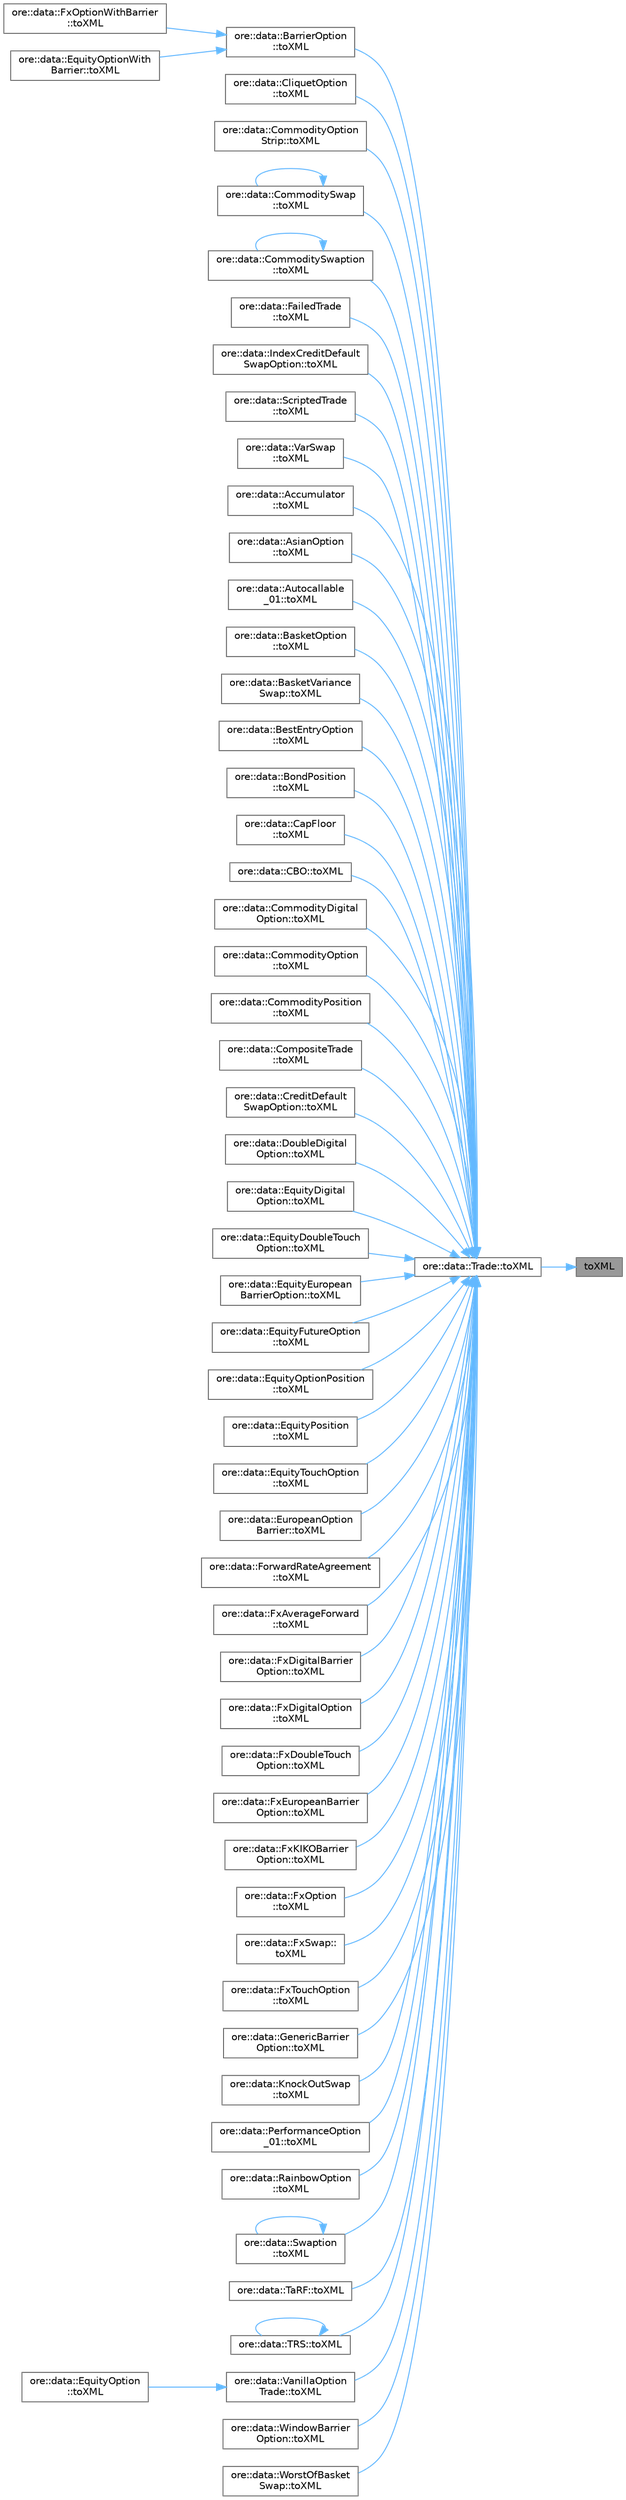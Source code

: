 digraph "toXML"
{
 // INTERACTIVE_SVG=YES
 // LATEX_PDF_SIZE
  bgcolor="transparent";
  edge [fontname=Helvetica,fontsize=10,labelfontname=Helvetica,labelfontsize=10];
  node [fontname=Helvetica,fontsize=10,shape=box,height=0.2,width=0.4];
  rankdir="RL";
  Node1 [label="toXML",height=0.2,width=0.4,color="gray40", fillcolor="grey60", style="filled", fontcolor="black",tooltip=" "];
  Node1 -> Node2 [dir="back",color="steelblue1",style="solid"];
  Node2 [label="ore::data::Trade::toXML",height=0.2,width=0.4,color="grey40", fillcolor="white", style="filled",URL="$classore_1_1data_1_1_trade.html#a0881d80390ae17ef0094dcd8c91c4936",tooltip=" "];
  Node2 -> Node3 [dir="back",color="steelblue1",style="solid"];
  Node3 [label="ore::data::BarrierOption\l::toXML",height=0.2,width=0.4,color="grey40", fillcolor="white", style="filled",URL="$classore_1_1data_1_1_barrier_option.html#a5ab84b4972e623b734fc13becbf7902e",tooltip=" "];
  Node3 -> Node4 [dir="back",color="steelblue1",style="solid"];
  Node4 [label="ore::data::FxOptionWithBarrier\l::toXML",height=0.2,width=0.4,color="grey40", fillcolor="white", style="filled",URL="$classore_1_1data_1_1_fx_option_with_barrier.html#ae3c6d373eeb2618e05c621790d9e77da",tooltip=" "];
  Node3 -> Node5 [dir="back",color="steelblue1",style="solid"];
  Node5 [label="ore::data::EquityOptionWith\lBarrier::toXML",height=0.2,width=0.4,color="grey40", fillcolor="white", style="filled",URL="$classore_1_1data_1_1_equity_option_with_barrier.html#ae3c6d373eeb2618e05c621790d9e77da",tooltip=" "];
  Node2 -> Node6 [dir="back",color="steelblue1",style="solid"];
  Node6 [label="ore::data::CliquetOption\l::toXML",height=0.2,width=0.4,color="grey40", fillcolor="white", style="filled",URL="$classore_1_1data_1_1_cliquet_option.html#a5ab84b4972e623b734fc13becbf7902e",tooltip=" "];
  Node2 -> Node7 [dir="back",color="steelblue1",style="solid"];
  Node7 [label="ore::data::CommodityOption\lStrip::toXML",height=0.2,width=0.4,color="grey40", fillcolor="white", style="filled",URL="$classore_1_1data_1_1_commodity_option_strip.html#a5ab84b4972e623b734fc13becbf7902e",tooltip=" "];
  Node2 -> Node8 [dir="back",color="steelblue1",style="solid"];
  Node8 [label="ore::data::CommoditySwap\l::toXML",height=0.2,width=0.4,color="grey40", fillcolor="white", style="filled",URL="$classore_1_1data_1_1_commodity_swap.html#a5ab84b4972e623b734fc13becbf7902e",tooltip=" "];
  Node8 -> Node8 [dir="back",color="steelblue1",style="solid"];
  Node2 -> Node9 [dir="back",color="steelblue1",style="solid"];
  Node9 [label="ore::data::CommoditySwaption\l::toXML",height=0.2,width=0.4,color="grey40", fillcolor="white", style="filled",URL="$classore_1_1data_1_1_commodity_swaption.html#a5ab84b4972e623b734fc13becbf7902e",tooltip=" "];
  Node9 -> Node9 [dir="back",color="steelblue1",style="solid"];
  Node2 -> Node10 [dir="back",color="steelblue1",style="solid"];
  Node10 [label="ore::data::FailedTrade\l::toXML",height=0.2,width=0.4,color="grey40", fillcolor="white", style="filled",URL="$classore_1_1data_1_1_failed_trade.html#a5ab84b4972e623b734fc13becbf7902e",tooltip=" "];
  Node2 -> Node11 [dir="back",color="steelblue1",style="solid"];
  Node11 [label="ore::data::IndexCreditDefault\lSwapOption::toXML",height=0.2,width=0.4,color="grey40", fillcolor="white", style="filled",URL="$classore_1_1data_1_1_index_credit_default_swap_option.html#a5ab84b4972e623b734fc13becbf7902e",tooltip=" "];
  Node2 -> Node12 [dir="back",color="steelblue1",style="solid"];
  Node12 [label="ore::data::ScriptedTrade\l::toXML",height=0.2,width=0.4,color="grey40", fillcolor="white", style="filled",URL="$classore_1_1data_1_1_scripted_trade.html#a5ab84b4972e623b734fc13becbf7902e",tooltip=" "];
  Node2 -> Node13 [dir="back",color="steelblue1",style="solid"];
  Node13 [label="ore::data::VarSwap\l::toXML",height=0.2,width=0.4,color="grey40", fillcolor="white", style="filled",URL="$classore_1_1data_1_1_var_swap.html#a5ab84b4972e623b734fc13becbf7902e",tooltip=" "];
  Node2 -> Node14 [dir="back",color="steelblue1",style="solid"];
  Node14 [label="ore::data::Accumulator\l::toXML",height=0.2,width=0.4,color="grey40", fillcolor="white", style="filled",URL="$classore_1_1data_1_1_accumulator.html#a0881d80390ae17ef0094dcd8c91c4936",tooltip=" "];
  Node2 -> Node15 [dir="back",color="steelblue1",style="solid"];
  Node15 [label="ore::data::AsianOption\l::toXML",height=0.2,width=0.4,color="grey40", fillcolor="white", style="filled",URL="$classore_1_1data_1_1_asian_option.html#a0881d80390ae17ef0094dcd8c91c4936",tooltip=" "];
  Node2 -> Node16 [dir="back",color="steelblue1",style="solid"];
  Node16 [label="ore::data::Autocallable\l_01::toXML",height=0.2,width=0.4,color="grey40", fillcolor="white", style="filled",URL="$classore_1_1data_1_1_autocallable__01.html#a0881d80390ae17ef0094dcd8c91c4936",tooltip=" "];
  Node2 -> Node17 [dir="back",color="steelblue1",style="solid"];
  Node17 [label="ore::data::BasketOption\l::toXML",height=0.2,width=0.4,color="grey40", fillcolor="white", style="filled",URL="$classore_1_1data_1_1_basket_option.html#a0881d80390ae17ef0094dcd8c91c4936",tooltip=" "];
  Node2 -> Node18 [dir="back",color="steelblue1",style="solid"];
  Node18 [label="ore::data::BasketVariance\lSwap::toXML",height=0.2,width=0.4,color="grey40", fillcolor="white", style="filled",URL="$classore_1_1data_1_1_basket_variance_swap.html#a0881d80390ae17ef0094dcd8c91c4936",tooltip=" "];
  Node2 -> Node19 [dir="back",color="steelblue1",style="solid"];
  Node19 [label="ore::data::BestEntryOption\l::toXML",height=0.2,width=0.4,color="grey40", fillcolor="white", style="filled",URL="$classore_1_1data_1_1_best_entry_option.html#a0881d80390ae17ef0094dcd8c91c4936",tooltip=" "];
  Node2 -> Node20 [dir="back",color="steelblue1",style="solid"];
  Node20 [label="ore::data::BondPosition\l::toXML",height=0.2,width=0.4,color="grey40", fillcolor="white", style="filled",URL="$classore_1_1data_1_1_bond_position.html#a0881d80390ae17ef0094dcd8c91c4936",tooltip=" "];
  Node2 -> Node21 [dir="back",color="steelblue1",style="solid"];
  Node21 [label="ore::data::CapFloor\l::toXML",height=0.2,width=0.4,color="grey40", fillcolor="white", style="filled",URL="$classore_1_1data_1_1_cap_floor.html#a0881d80390ae17ef0094dcd8c91c4936",tooltip=" "];
  Node2 -> Node22 [dir="back",color="steelblue1",style="solid"];
  Node22 [label="ore::data::CBO::toXML",height=0.2,width=0.4,color="grey40", fillcolor="white", style="filled",URL="$classore_1_1data_1_1_c_b_o.html#a0881d80390ae17ef0094dcd8c91c4936",tooltip=" "];
  Node2 -> Node23 [dir="back",color="steelblue1",style="solid"];
  Node23 [label="ore::data::CommodityDigital\lOption::toXML",height=0.2,width=0.4,color="grey40", fillcolor="white", style="filled",URL="$classore_1_1data_1_1_commodity_digital_option.html#a0881d80390ae17ef0094dcd8c91c4936",tooltip=" "];
  Node2 -> Node24 [dir="back",color="steelblue1",style="solid"];
  Node24 [label="ore::data::CommodityOption\l::toXML",height=0.2,width=0.4,color="grey40", fillcolor="white", style="filled",URL="$classore_1_1data_1_1_commodity_option.html#a0881d80390ae17ef0094dcd8c91c4936",tooltip=" "];
  Node2 -> Node25 [dir="back",color="steelblue1",style="solid"];
  Node25 [label="ore::data::CommodityPosition\l::toXML",height=0.2,width=0.4,color="grey40", fillcolor="white", style="filled",URL="$classore_1_1data_1_1_commodity_position.html#a0881d80390ae17ef0094dcd8c91c4936",tooltip=" "];
  Node2 -> Node26 [dir="back",color="steelblue1",style="solid"];
  Node26 [label="ore::data::CompositeTrade\l::toXML",height=0.2,width=0.4,color="grey40", fillcolor="white", style="filled",URL="$classore_1_1data_1_1_composite_trade.html#a0881d80390ae17ef0094dcd8c91c4936",tooltip=" "];
  Node2 -> Node27 [dir="back",color="steelblue1",style="solid"];
  Node27 [label="ore::data::CreditDefault\lSwapOption::toXML",height=0.2,width=0.4,color="grey40", fillcolor="white", style="filled",URL="$classore_1_1data_1_1_credit_default_swap_option.html#a0881d80390ae17ef0094dcd8c91c4936",tooltip=" "];
  Node2 -> Node28 [dir="back",color="steelblue1",style="solid"];
  Node28 [label="ore::data::DoubleDigital\lOption::toXML",height=0.2,width=0.4,color="grey40", fillcolor="white", style="filled",URL="$classore_1_1data_1_1_double_digital_option.html#a0881d80390ae17ef0094dcd8c91c4936",tooltip=" "];
  Node2 -> Node29 [dir="back",color="steelblue1",style="solid"];
  Node29 [label="ore::data::EquityDigital\lOption::toXML",height=0.2,width=0.4,color="grey40", fillcolor="white", style="filled",URL="$classore_1_1data_1_1_equity_digital_option.html#a0881d80390ae17ef0094dcd8c91c4936",tooltip=" "];
  Node2 -> Node30 [dir="back",color="steelblue1",style="solid"];
  Node30 [label="ore::data::EquityDoubleTouch\lOption::toXML",height=0.2,width=0.4,color="grey40", fillcolor="white", style="filled",URL="$classore_1_1data_1_1_equity_double_touch_option.html#a0881d80390ae17ef0094dcd8c91c4936",tooltip=" "];
  Node2 -> Node31 [dir="back",color="steelblue1",style="solid"];
  Node31 [label="ore::data::EquityEuropean\lBarrierOption::toXML",height=0.2,width=0.4,color="grey40", fillcolor="white", style="filled",URL="$classore_1_1data_1_1_equity_european_barrier_option.html#a0881d80390ae17ef0094dcd8c91c4936",tooltip=" "];
  Node2 -> Node32 [dir="back",color="steelblue1",style="solid"];
  Node32 [label="ore::data::EquityFutureOption\l::toXML",height=0.2,width=0.4,color="grey40", fillcolor="white", style="filled",URL="$classore_1_1data_1_1_equity_future_option.html#a0881d80390ae17ef0094dcd8c91c4936",tooltip=" "];
  Node2 -> Node33 [dir="back",color="steelblue1",style="solid"];
  Node33 [label="ore::data::EquityOptionPosition\l::toXML",height=0.2,width=0.4,color="grey40", fillcolor="white", style="filled",URL="$classore_1_1data_1_1_equity_option_position.html#a0881d80390ae17ef0094dcd8c91c4936",tooltip=" "];
  Node2 -> Node34 [dir="back",color="steelblue1",style="solid"];
  Node34 [label="ore::data::EquityPosition\l::toXML",height=0.2,width=0.4,color="grey40", fillcolor="white", style="filled",URL="$classore_1_1data_1_1_equity_position.html#a0881d80390ae17ef0094dcd8c91c4936",tooltip=" "];
  Node2 -> Node35 [dir="back",color="steelblue1",style="solid"];
  Node35 [label="ore::data::EquityTouchOption\l::toXML",height=0.2,width=0.4,color="grey40", fillcolor="white", style="filled",URL="$classore_1_1data_1_1_equity_touch_option.html#a0881d80390ae17ef0094dcd8c91c4936",tooltip=" "];
  Node2 -> Node36 [dir="back",color="steelblue1",style="solid"];
  Node36 [label="ore::data::EuropeanOption\lBarrier::toXML",height=0.2,width=0.4,color="grey40", fillcolor="white", style="filled",URL="$classore_1_1data_1_1_european_option_barrier.html#a0881d80390ae17ef0094dcd8c91c4936",tooltip=" "];
  Node2 -> Node37 [dir="back",color="steelblue1",style="solid"];
  Node37 [label="ore::data::ForwardRateAgreement\l::toXML",height=0.2,width=0.4,color="grey40", fillcolor="white", style="filled",URL="$classore_1_1data_1_1_forward_rate_agreement.html#a0881d80390ae17ef0094dcd8c91c4936",tooltip=" "];
  Node2 -> Node38 [dir="back",color="steelblue1",style="solid"];
  Node38 [label="ore::data::FxAverageForward\l::toXML",height=0.2,width=0.4,color="grey40", fillcolor="white", style="filled",URL="$classore_1_1data_1_1_fx_average_forward.html#a0881d80390ae17ef0094dcd8c91c4936",tooltip=" "];
  Node2 -> Node39 [dir="back",color="steelblue1",style="solid"];
  Node39 [label="ore::data::FxDigitalBarrier\lOption::toXML",height=0.2,width=0.4,color="grey40", fillcolor="white", style="filled",URL="$classore_1_1data_1_1_fx_digital_barrier_option.html#a0881d80390ae17ef0094dcd8c91c4936",tooltip=" "];
  Node2 -> Node40 [dir="back",color="steelblue1",style="solid"];
  Node40 [label="ore::data::FxDigitalOption\l::toXML",height=0.2,width=0.4,color="grey40", fillcolor="white", style="filled",URL="$classore_1_1data_1_1_fx_digital_option.html#a0881d80390ae17ef0094dcd8c91c4936",tooltip=" "];
  Node2 -> Node41 [dir="back",color="steelblue1",style="solid"];
  Node41 [label="ore::data::FxDoubleTouch\lOption::toXML",height=0.2,width=0.4,color="grey40", fillcolor="white", style="filled",URL="$classore_1_1data_1_1_fx_double_touch_option.html#a0881d80390ae17ef0094dcd8c91c4936",tooltip=" "];
  Node2 -> Node42 [dir="back",color="steelblue1",style="solid"];
  Node42 [label="ore::data::FxEuropeanBarrier\lOption::toXML",height=0.2,width=0.4,color="grey40", fillcolor="white", style="filled",URL="$classore_1_1data_1_1_fx_european_barrier_option.html#a0881d80390ae17ef0094dcd8c91c4936",tooltip=" "];
  Node2 -> Node43 [dir="back",color="steelblue1",style="solid"];
  Node43 [label="ore::data::FxKIKOBarrier\lOption::toXML",height=0.2,width=0.4,color="grey40", fillcolor="white", style="filled",URL="$classore_1_1data_1_1_fx_k_i_k_o_barrier_option.html#a0881d80390ae17ef0094dcd8c91c4936",tooltip=" "];
  Node2 -> Node44 [dir="back",color="steelblue1",style="solid"];
  Node44 [label="ore::data::FxOption\l::toXML",height=0.2,width=0.4,color="grey40", fillcolor="white", style="filled",URL="$classore_1_1data_1_1_fx_option.html#a0881d80390ae17ef0094dcd8c91c4936",tooltip=" "];
  Node2 -> Node45 [dir="back",color="steelblue1",style="solid"];
  Node45 [label="ore::data::FxSwap::\ltoXML",height=0.2,width=0.4,color="grey40", fillcolor="white", style="filled",URL="$classore_1_1data_1_1_fx_swap.html#a0881d80390ae17ef0094dcd8c91c4936",tooltip=" "];
  Node2 -> Node46 [dir="back",color="steelblue1",style="solid"];
  Node46 [label="ore::data::FxTouchOption\l::toXML",height=0.2,width=0.4,color="grey40", fillcolor="white", style="filled",URL="$classore_1_1data_1_1_fx_touch_option.html#a0881d80390ae17ef0094dcd8c91c4936",tooltip=" "];
  Node2 -> Node47 [dir="back",color="steelblue1",style="solid"];
  Node47 [label="ore::data::GenericBarrier\lOption::toXML",height=0.2,width=0.4,color="grey40", fillcolor="white", style="filled",URL="$classore_1_1data_1_1_generic_barrier_option.html#a0881d80390ae17ef0094dcd8c91c4936",tooltip=" "];
  Node2 -> Node48 [dir="back",color="steelblue1",style="solid"];
  Node48 [label="ore::data::KnockOutSwap\l::toXML",height=0.2,width=0.4,color="grey40", fillcolor="white", style="filled",URL="$classore_1_1data_1_1_knock_out_swap.html#a0881d80390ae17ef0094dcd8c91c4936",tooltip=" "];
  Node2 -> Node49 [dir="back",color="steelblue1",style="solid"];
  Node49 [label="ore::data::PerformanceOption\l_01::toXML",height=0.2,width=0.4,color="grey40", fillcolor="white", style="filled",URL="$classore_1_1data_1_1_performance_option__01.html#a0881d80390ae17ef0094dcd8c91c4936",tooltip=" "];
  Node2 -> Node50 [dir="back",color="steelblue1",style="solid"];
  Node50 [label="ore::data::RainbowOption\l::toXML",height=0.2,width=0.4,color="grey40", fillcolor="white", style="filled",URL="$classore_1_1data_1_1_rainbow_option.html#a0881d80390ae17ef0094dcd8c91c4936",tooltip=" "];
  Node2 -> Node51 [dir="back",color="steelblue1",style="solid"];
  Node51 [label="ore::data::Swaption\l::toXML",height=0.2,width=0.4,color="grey40", fillcolor="white", style="filled",URL="$classore_1_1data_1_1_swaption.html#a0881d80390ae17ef0094dcd8c91c4936",tooltip=" "];
  Node51 -> Node51 [dir="back",color="steelblue1",style="solid"];
  Node2 -> Node52 [dir="back",color="steelblue1",style="solid"];
  Node52 [label="ore::data::TaRF::toXML",height=0.2,width=0.4,color="grey40", fillcolor="white", style="filled",URL="$classore_1_1data_1_1_ta_r_f.html#a0881d80390ae17ef0094dcd8c91c4936",tooltip=" "];
  Node2 -> Node53 [dir="back",color="steelblue1",style="solid"];
  Node53 [label="ore::data::TRS::toXML",height=0.2,width=0.4,color="grey40", fillcolor="white", style="filled",URL="$classore_1_1data_1_1_t_r_s.html#a0881d80390ae17ef0094dcd8c91c4936",tooltip=" "];
  Node53 -> Node53 [dir="back",color="steelblue1",style="solid"];
  Node2 -> Node54 [dir="back",color="steelblue1",style="solid"];
  Node54 [label="ore::data::VanillaOption\lTrade::toXML",height=0.2,width=0.4,color="grey40", fillcolor="white", style="filled",URL="$classore_1_1data_1_1_vanilla_option_trade.html#a0881d80390ae17ef0094dcd8c91c4936",tooltip=" "];
  Node54 -> Node55 [dir="back",color="steelblue1",style="solid"];
  Node55 [label="ore::data::EquityOption\l::toXML",height=0.2,width=0.4,color="grey40", fillcolor="white", style="filled",URL="$classore_1_1data_1_1_equity_option.html#a0881d80390ae17ef0094dcd8c91c4936",tooltip=" "];
  Node2 -> Node56 [dir="back",color="steelblue1",style="solid"];
  Node56 [label="ore::data::WindowBarrier\lOption::toXML",height=0.2,width=0.4,color="grey40", fillcolor="white", style="filled",URL="$classore_1_1data_1_1_window_barrier_option.html#a0881d80390ae17ef0094dcd8c91c4936",tooltip=" "];
  Node2 -> Node57 [dir="back",color="steelblue1",style="solid"];
  Node57 [label="ore::data::WorstOfBasket\lSwap::toXML",height=0.2,width=0.4,color="grey40", fillcolor="white", style="filled",URL="$classore_1_1data_1_1_worst_of_basket_swap.html#a0881d80390ae17ef0094dcd8c91c4936",tooltip=" "];
}
